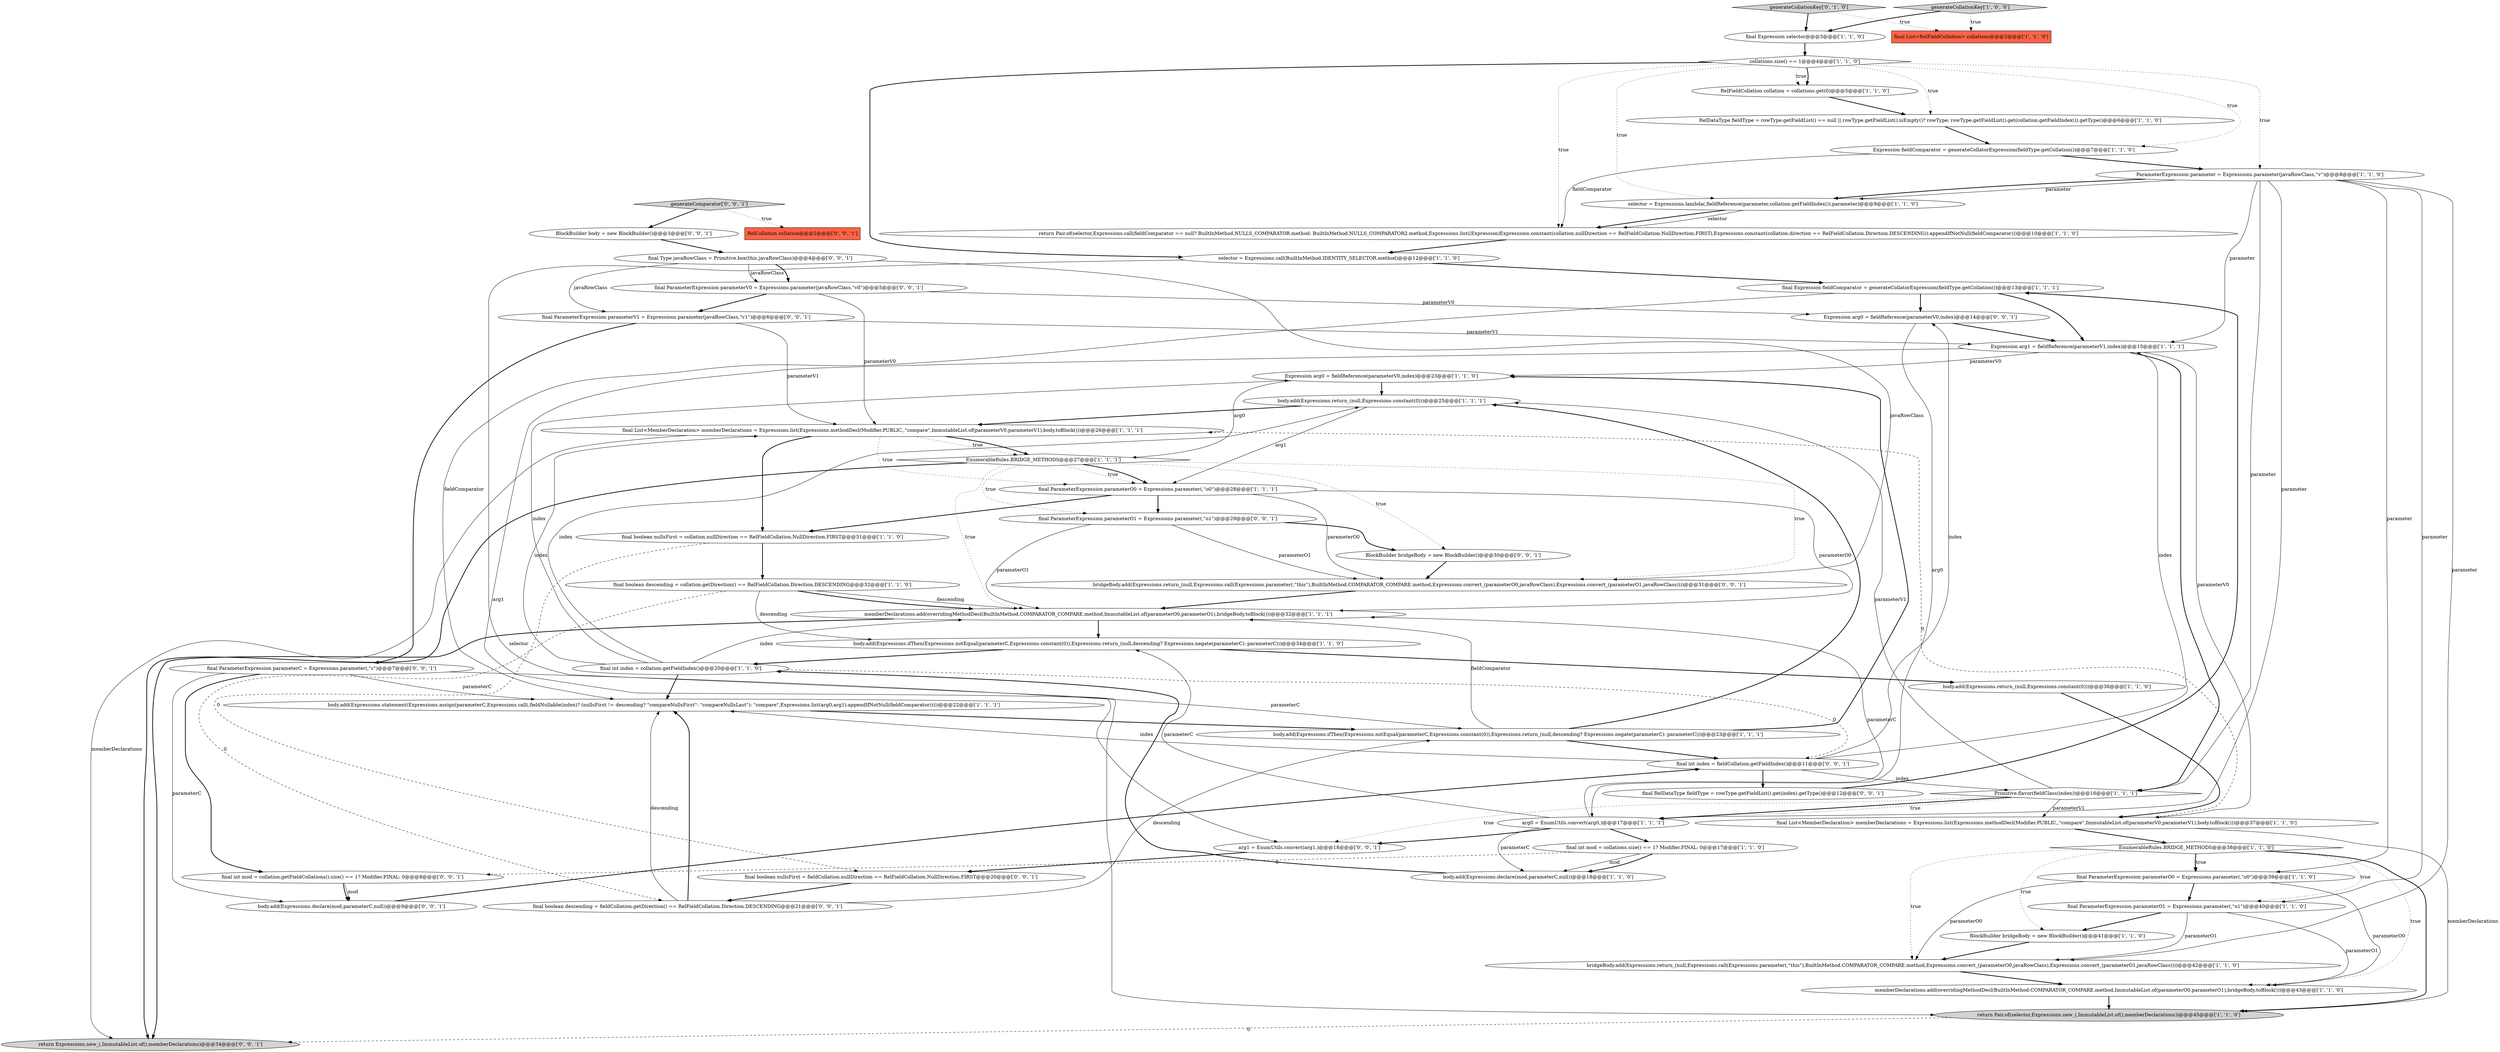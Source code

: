 digraph {
35 [style = filled, label = "selector = Expressions.lambda(,fieldReference(parameter,collation.getFieldIndex()),parameter)@@@9@@@['1', '1', '0']", fillcolor = white, shape = ellipse image = "AAA0AAABBB1BBB"];
0 [style = filled, label = "Expression arg0 = fieldReference(parameterV0,index)@@@23@@@['1', '1', '0']", fillcolor = white, shape = ellipse image = "AAA0AAABBB1BBB"];
18 [style = filled, label = "body.add(Expressions.ifThen(Expressions.notEqual(parameterC,Expressions.constant(0)),Expressions.return_(null,descending? Expressions.negate(parameterC): parameterC)))@@@34@@@['1', '1', '0']", fillcolor = white, shape = ellipse image = "AAA0AAABBB1BBB"];
53 [style = filled, label = "final ParameterExpression parameterV0 = Expressions.parameter(javaRowClass,\"v0\")@@@5@@@['0', '0', '1']", fillcolor = white, shape = ellipse image = "AAA0AAABBB3BBB"];
3 [style = filled, label = "collations.size() == 1@@@4@@@['1', '1', '0']", fillcolor = white, shape = diamond image = "AAA0AAABBB1BBB"];
10 [style = filled, label = "final List<MemberDeclaration> memberDeclarations = Expressions.list(Expressions.methodDecl(Modifier.PUBLIC,,\"compare\",ImmutableList.of(parameterV0,parameterV1),body.toBlock()))@@@37@@@['1', '1', '0']", fillcolor = white, shape = ellipse image = "AAA0AAABBB1BBB"];
20 [style = filled, label = "RelFieldCollation collation = collations.get(0)@@@5@@@['1', '1', '0']", fillcolor = white, shape = ellipse image = "AAA0AAABBB1BBB"];
45 [style = filled, label = "return Expressions.new_(,ImmutableList.of(),memberDeclarations)@@@34@@@['0', '0', '1']", fillcolor = lightgray, shape = ellipse image = "AAA0AAABBB3BBB"];
36 [style = filled, label = "final Expression fieldComparator = generateCollatorExpression(fieldType.getCollation())@@@13@@@['1', '1', '1']", fillcolor = white, shape = ellipse image = "AAA0AAABBB1BBB"];
2 [style = filled, label = "return Pair.of(selector,Expressions.call(fieldComparator == null? BuiltInMethod.NULLS_COMPARATOR.method: BuiltInMethod.NULLS_COMPARATOR2.method,Expressions.list((Expression)Expressions.constant(collation.nullDirection == RelFieldCollation.NullDirection.FIRST),Expressions.constant(collation.direction == RelFieldCollation.Direction.DESCENDING)).appendIfNotNull(fieldComparator)))@@@10@@@['1', '1', '0']", fillcolor = white, shape = ellipse image = "AAA0AAABBB1BBB"];
1 [style = filled, label = "Primitive.flavor(fieldClass(index))@@@16@@@['1', '1', '1']", fillcolor = white, shape = diamond image = "AAA0AAABBB1BBB"];
41 [style = filled, label = "final ParameterExpression parameterC = Expressions.parameter(,\"c\")@@@7@@@['0', '0', '1']", fillcolor = white, shape = ellipse image = "AAA0AAABBB3BBB"];
51 [style = filled, label = "BlockBuilder bridgeBody = new BlockBuilder()@@@30@@@['0', '0', '1']", fillcolor = white, shape = ellipse image = "AAA0AAABBB3BBB"];
11 [style = filled, label = "return Pair.of(selector,Expressions.new_(,ImmutableList.of(),memberDeclarations))@@@45@@@['1', '1', '0']", fillcolor = lightgray, shape = ellipse image = "AAA0AAABBB1BBB"];
4 [style = filled, label = "final int index = collation.getFieldIndex()@@@20@@@['1', '1', '0']", fillcolor = white, shape = ellipse image = "AAA0AAABBB1BBB"];
54 [style = filled, label = "body.add(Expressions.declare(mod,parameterC,null))@@@9@@@['0', '0', '1']", fillcolor = white, shape = ellipse image = "AAA0AAABBB3BBB"];
13 [style = filled, label = "bridgeBody.add(Expressions.return_(null,Expressions.call(Expressions.parameter(,\"this\"),BuiltInMethod.COMPARATOR_COMPARE.method,Expressions.convert_(parameterO0,javaRowClass),Expressions.convert_(parameterO1,javaRowClass))))@@@42@@@['1', '1', '0']", fillcolor = white, shape = ellipse image = "AAA0AAABBB1BBB"];
42 [style = filled, label = "Expression arg0 = fieldReference(parameterV0,index)@@@14@@@['0', '0', '1']", fillcolor = white, shape = ellipse image = "AAA0AAABBB3BBB"];
8 [style = filled, label = "EnumerableRules.BRIDGE_METHODS@@@38@@@['1', '1', '0']", fillcolor = white, shape = diamond image = "AAA0AAABBB1BBB"];
12 [style = filled, label = "memberDeclarations.add(overridingMethodDecl(BuiltInMethod.COMPARATOR_COMPARE.method,ImmutableList.of(parameterO0,parameterO1),bridgeBody.toBlock()))@@@43@@@['1', '1', '0']", fillcolor = white, shape = ellipse image = "AAA0AAABBB1BBB"];
34 [style = filled, label = "Expression arg1 = fieldReference(parameterV1,index)@@@15@@@['1', '1', '1']", fillcolor = white, shape = ellipse image = "AAA0AAABBB1BBB"];
19 [style = filled, label = "body.add(Expressions.return_(null,Expressions.constant(0)))@@@36@@@['1', '1', '0']", fillcolor = white, shape = ellipse image = "AAA0AAABBB1BBB"];
57 [style = filled, label = "final boolean descending = fieldCollation.getDirection() == RelFieldCollation.Direction.DESCENDING@@@21@@@['0', '0', '1']", fillcolor = white, shape = ellipse image = "AAA0AAABBB3BBB"];
25 [style = filled, label = "selector = Expressions.call(BuiltInMethod.IDENTITY_SELECTOR.method)@@@12@@@['1', '1', '0']", fillcolor = white, shape = ellipse image = "AAA0AAABBB1BBB"];
52 [style = filled, label = "generateComparator['0', '0', '1']", fillcolor = lightgray, shape = diamond image = "AAA0AAABBB3BBB"];
15 [style = filled, label = "body.add(Expressions.ifThen(Expressions.notEqual(parameterC,Expressions.constant(0)),Expressions.return_(null,descending? Expressions.negate(parameterC): parameterC)))@@@23@@@['1', '1', '1']", fillcolor = white, shape = ellipse image = "AAA0AAABBB1BBB"];
22 [style = filled, label = "memberDeclarations.add(overridingMethodDecl(BuiltInMethod.COMPARATOR_COMPARE.method,ImmutableList.of(parameterO0,parameterO1),bridgeBody.toBlock()))@@@32@@@['1', '1', '1']", fillcolor = white, shape = ellipse image = "AAA0AAABBB1BBB"];
24 [style = filled, label = "BlockBuilder bridgeBody = new BlockBuilder()@@@41@@@['1', '1', '0']", fillcolor = white, shape = ellipse image = "AAA0AAABBB1BBB"];
33 [style = filled, label = "final List<MemberDeclaration> memberDeclarations = Expressions.list(Expressions.methodDecl(Modifier.PUBLIC,,\"compare\",ImmutableList.of(parameterV0,parameterV1),body.toBlock()))@@@26@@@['1', '1', '1']", fillcolor = white, shape = ellipse image = "AAA0AAABBB1BBB"];
17 [style = filled, label = "final ParameterExpression parameterO0 = Expressions.parameter(,\"o0\")@@@28@@@['1', '1', '1']", fillcolor = white, shape = ellipse image = "AAA0AAABBB1BBB"];
16 [style = filled, label = "ParameterExpression parameter = Expressions.parameter(javaRowClass,\"v\")@@@8@@@['1', '1', '0']", fillcolor = white, shape = ellipse image = "AAA0AAABBB1BBB"];
38 [style = filled, label = "generateCollationKey['0', '1', '0']", fillcolor = lightgray, shape = diamond image = "AAA0AAABBB2BBB"];
23 [style = filled, label = "body.add(Expressions.return_(null,Expressions.constant(0)))@@@25@@@['1', '1', '1']", fillcolor = white, shape = ellipse image = "AAA0AAABBB1BBB"];
46 [style = filled, label = "final Type javaRowClass = Primitive.box(this.javaRowClass)@@@4@@@['0', '0', '1']", fillcolor = white, shape = ellipse image = "AAA0AAABBB3BBB"];
56 [style = filled, label = "bridgeBody.add(Expressions.return_(null,Expressions.call(Expressions.parameter(,\"this\"),BuiltInMethod.COMPARATOR_COMPARE.method,Expressions.convert_(parameterO0,javaRowClass),Expressions.convert_(parameterO1,javaRowClass))))@@@31@@@['0', '0', '1']", fillcolor = white, shape = ellipse image = "AAA0AAABBB3BBB"];
27 [style = filled, label = "RelDataType fieldType = rowType.getFieldList() == null || rowType.getFieldList().isEmpty()? rowType: rowType.getFieldList().get(collation.getFieldIndex()).getType()@@@6@@@['1', '1', '0']", fillcolor = white, shape = ellipse image = "AAA0AAABBB1BBB"];
39 [style = filled, label = "final int mod = collation.getFieldCollations().size() == 1? Modifier.FINAL: 0@@@8@@@['0', '0', '1']", fillcolor = white, shape = ellipse image = "AAA0AAABBB3BBB"];
7 [style = filled, label = "arg0 = EnumUtils.convert(arg0,)@@@17@@@['1', '1', '1']", fillcolor = white, shape = ellipse image = "AAA0AAABBB1BBB"];
28 [style = filled, label = "generateCollationKey['1', '0', '0']", fillcolor = lightgray, shape = diamond image = "AAA0AAABBB1BBB"];
14 [style = filled, label = "final int mod = collations.size() == 1? Modifier.FINAL: 0@@@17@@@['1', '1', '0']", fillcolor = white, shape = ellipse image = "AAA0AAABBB1BBB"];
49 [style = filled, label = "final ParameterExpression parameterV1 = Expressions.parameter(javaRowClass,\"v1\")@@@6@@@['0', '0', '1']", fillcolor = white, shape = ellipse image = "AAA0AAABBB3BBB"];
47 [style = filled, label = "arg1 = EnumUtils.convert(arg1,)@@@18@@@['0', '0', '1']", fillcolor = white, shape = ellipse image = "AAA0AAABBB3BBB"];
40 [style = filled, label = "final int index = fieldCollation.getFieldIndex()@@@11@@@['0', '0', '1']", fillcolor = white, shape = ellipse image = "AAA0AAABBB3BBB"];
55 [style = filled, label = "RelCollation collation@@@2@@@['0', '0', '1']", fillcolor = tomato, shape = box image = "AAA0AAABBB3BBB"];
30 [style = filled, label = "final ParameterExpression parameterO1 = Expressions.parameter(,\"o1\")@@@40@@@['1', '1', '0']", fillcolor = white, shape = ellipse image = "AAA0AAABBB1BBB"];
37 [style = filled, label = "final List<RelFieldCollation> collations@@@2@@@['1', '1', '0']", fillcolor = tomato, shape = box image = "AAA0AAABBB1BBB"];
5 [style = filled, label = "final boolean descending = collation.getDirection() == RelFieldCollation.Direction.DESCENDING@@@32@@@['1', '1', '0']", fillcolor = white, shape = ellipse image = "AAA0AAABBB1BBB"];
43 [style = filled, label = "final RelDataType fieldType = rowType.getFieldList().get(index).getType()@@@12@@@['0', '0', '1']", fillcolor = white, shape = ellipse image = "AAA0AAABBB3BBB"];
9 [style = filled, label = "final boolean nullsFirst = collation.nullDirection == RelFieldCollation.NullDirection.FIRST@@@31@@@['1', '1', '0']", fillcolor = white, shape = ellipse image = "AAA0AAABBB1BBB"];
32 [style = filled, label = "EnumerableRules.BRIDGE_METHODS@@@27@@@['1', '1', '1']", fillcolor = white, shape = diamond image = "AAA0AAABBB1BBB"];
31 [style = filled, label = "final Expression selector@@@3@@@['1', '1', '0']", fillcolor = white, shape = ellipse image = "AAA0AAABBB1BBB"];
44 [style = filled, label = "final boolean nullsFirst = fieldCollation.nullDirection == RelFieldCollation.NullDirection.FIRST@@@20@@@['0', '0', '1']", fillcolor = white, shape = ellipse image = "AAA0AAABBB3BBB"];
48 [style = filled, label = "BlockBuilder body = new BlockBuilder()@@@3@@@['0', '0', '1']", fillcolor = white, shape = ellipse image = "AAA0AAABBB3BBB"];
29 [style = filled, label = "Expression fieldComparator = generateCollatorExpression(fieldType.getCollation())@@@7@@@['1', '1', '0']", fillcolor = white, shape = ellipse image = "AAA0AAABBB1BBB"];
50 [style = filled, label = "final ParameterExpression parameterO1 = Expressions.parameter(,\"o1\")@@@29@@@['0', '0', '1']", fillcolor = white, shape = ellipse image = "AAA0AAABBB3BBB"];
26 [style = filled, label = "body.add(Expressions.declare(mod,parameterC,null))@@@18@@@['1', '1', '0']", fillcolor = white, shape = ellipse image = "AAA0AAABBB1BBB"];
21 [style = filled, label = "body.add(Expressions.statement(Expressions.assign(parameterC,Expressions.call(,fieldNullable(index)? (nullsFirst != descending? \"compareNullsFirst\": \"compareNullsLast\"): \"compare\",Expressions.list(arg0,arg1).appendIfNotNull(fieldComparator)))))@@@22@@@['1', '1', '1']", fillcolor = white, shape = ellipse image = "AAA0AAABBB1BBB"];
6 [style = filled, label = "final ParameterExpression parameterO0 = Expressions.parameter(,\"o0\")@@@39@@@['1', '1', '0']", fillcolor = white, shape = ellipse image = "AAA0AAABBB1BBB"];
8->30 [style = dotted, label="true"];
17->56 [style = solid, label="parameterO0"];
49->33 [style = solid, label="parameterV1"];
39->54 [style = solid, label="mod"];
25->11 [style = solid, label="selector"];
21->15 [style = bold, label=""];
17->9 [style = bold, label=""];
46->56 [style = solid, label="javaRowClass"];
8->6 [style = bold, label=""];
39->54 [style = bold, label=""];
38->31 [style = bold, label=""];
3->35 [style = dotted, label="true"];
46->53 [style = solid, label="javaRowClass"];
23->17 [style = solid, label="arg1"];
32->50 [style = dotted, label="true"];
20->27 [style = bold, label=""];
7->14 [style = bold, label=""];
3->27 [style = dotted, label="true"];
10->11 [style = solid, label="memberDeclarations"];
23->33 [style = bold, label=""];
10->8 [style = bold, label=""];
40->1 [style = solid, label="index"];
15->0 [style = bold, label=""];
35->2 [style = solid, label="selector"];
9->5 [style = bold, label=""];
7->22 [style = solid, label="parameterC"];
32->17 [style = dotted, label="true"];
7->26 [style = solid, label="parameterC"];
2->25 [style = bold, label=""];
8->11 [style = bold, label=""];
16->1 [style = solid, label="parameter"];
53->42 [style = solid, label="parameterV0"];
16->34 [style = solid, label="parameter"];
3->29 [style = dotted, label="true"];
33->32 [style = dotted, label="true"];
25->36 [style = bold, label=""];
12->11 [style = bold, label=""];
18->19 [style = bold, label=""];
4->21 [style = bold, label=""];
1->10 [style = solid, label="parameterV1"];
57->21 [style = solid, label="descending"];
26->4 [style = bold, label=""];
36->21 [style = solid, label="fieldComparator"];
34->0 [style = solid, label="parameterV0"];
22->18 [style = bold, label=""];
13->12 [style = bold, label=""];
0->23 [style = bold, label=""];
18->4 [style = bold, label=""];
8->12 [style = dotted, label="true"];
57->21 [style = bold, label=""];
52->48 [style = bold, label=""];
49->34 [style = solid, label="parameterV1"];
49->41 [style = bold, label=""];
47->44 [style = bold, label=""];
32->51 [style = dotted, label="true"];
41->15 [style = solid, label="parameterC"];
6->13 [style = solid, label="parameterO0"];
27->29 [style = bold, label=""];
31->3 [style = bold, label=""];
41->21 [style = solid, label="parameterC"];
34->10 [style = solid, label="parameterV0"];
28->37 [style = dotted, label="true"];
42->7 [style = solid, label="arg0"];
5->22 [style = bold, label=""];
1->23 [style = solid, label="parameterV1"];
29->16 [style = bold, label=""];
32->17 [style = bold, label=""];
6->12 [style = solid, label="parameterO0"];
36->42 [style = bold, label=""];
40->34 [style = solid, label="index"];
44->57 [style = bold, label=""];
24->13 [style = bold, label=""];
14->26 [style = solid, label="mod"];
38->37 [style = dotted, label="true"];
30->24 [style = bold, label=""];
54->40 [style = bold, label=""];
22->45 [style = bold, label=""];
52->55 [style = dotted, label="true"];
53->33 [style = solid, label="parameterV0"];
28->31 [style = bold, label=""];
35->2 [style = bold, label=""];
43->36 [style = bold, label=""];
14->39 [style = dashed, label="0"];
19->10 [style = bold, label=""];
5->57 [style = dashed, label="0"];
40->21 [style = solid, label="index"];
33->17 [style = dotted, label="true"];
1->7 [style = bold, label=""];
8->24 [style = dotted, label="true"];
16->6 [style = solid, label="parameter"];
16->7 [style = solid, label="parameter"];
48->46 [style = bold, label=""];
16->30 [style = solid, label="parameter"];
17->50 [style = bold, label=""];
4->0 [style = solid, label="index"];
8->6 [style = dotted, label="true"];
16->13 [style = solid, label="parameter"];
30->13 [style = solid, label="parameterO1"];
9->44 [style = dashed, label="0"];
34->47 [style = solid, label="arg1"];
15->22 [style = solid, label="fieldComparator"];
1->47 [style = dotted, label="true"];
5->18 [style = solid, label="descending"];
0->32 [style = solid, label="arg0"];
29->2 [style = solid, label="fieldComparator"];
33->32 [style = bold, label=""];
15->40 [style = bold, label=""];
16->35 [style = solid, label="parameter"];
8->13 [style = dotted, label="true"];
7->18 [style = solid, label="parameterC"];
40->43 [style = bold, label=""];
36->34 [style = bold, label=""];
32->22 [style = dotted, label="true"];
50->56 [style = solid, label="parameterO1"];
15->23 [style = bold, label=""];
32->45 [style = bold, label=""];
42->34 [style = bold, label=""];
46->49 [style = solid, label="javaRowClass"];
7->47 [style = bold, label=""];
3->25 [style = bold, label=""];
34->1 [style = bold, label=""];
46->53 [style = bold, label=""];
51->56 [style = bold, label=""];
10->33 [style = dashed, label="0"];
33->9 [style = bold, label=""];
4->22 [style = solid, label="index"];
5->22 [style = solid, label="descending"];
50->22 [style = solid, label="parameterO1"];
1->7 [style = dotted, label="true"];
4->33 [style = solid, label="index"];
14->26 [style = bold, label=""];
53->49 [style = bold, label=""];
3->20 [style = bold, label=""];
50->51 [style = bold, label=""];
17->22 [style = solid, label="parameterO0"];
32->56 [style = dotted, label="true"];
33->45 [style = solid, label="memberDeclarations"];
56->22 [style = bold, label=""];
41->54 [style = solid, label="parameterC"];
40->42 [style = solid, label="index"];
16->35 [style = bold, label=""];
41->39 [style = bold, label=""];
4->40 [style = dashed, label="0"];
4->23 [style = solid, label="index"];
57->15 [style = solid, label="descending"];
30->12 [style = solid, label="parameterO1"];
3->16 [style = dotted, label="true"];
3->2 [style = dotted, label="true"];
3->20 [style = dotted, label="true"];
11->45 [style = dashed, label="0"];
6->30 [style = bold, label=""];
}

